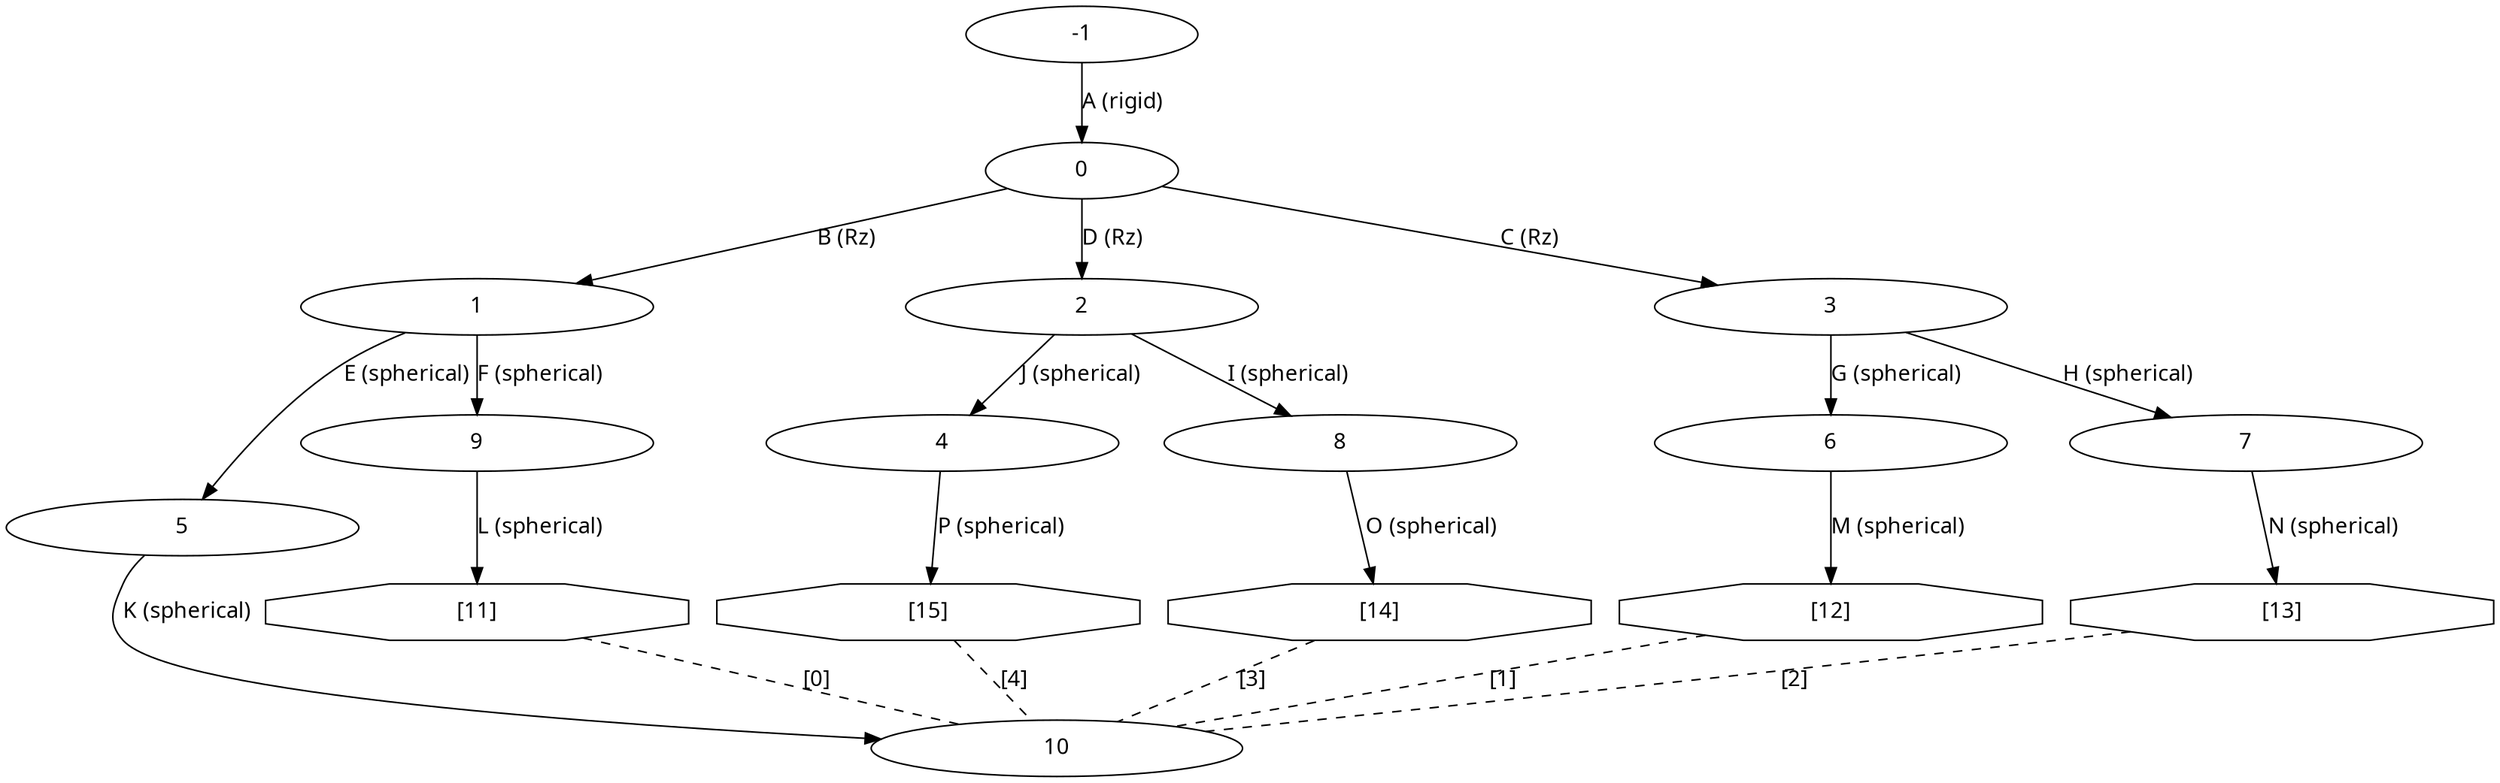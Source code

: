 digraph g {
	graph [bb="0,0,2763.4,492"];
	node [fontname=monoid,
		label="\N"
	];
	edge [dir=arrowtail,
		fontname=monoid
	];
	"0"	 [height=0.5,
		pos="1213.4,387",
		width=1.7151];
	"1"	 [height=0.5,
		pos="549.44,300",
		width=3.1233];
	"0" -> "1" [key=B,
	label="B (Rz)",
	lp="1072.4,343.5",
	pos="e,636.05,311.51 1156.7,379.7 1100.5,372.46 1012,361.02 935.44,351 836.98,338.12 724.41,323.23 646.35,312.87"];
"2" [height=0.5,
	pos="1213.4,300",
	width=3.1233];
"0" -> "2" [key=D,
label="D (Rz)",
lp="1350.4,343.5",
pos="e,1213.4,318 1213.4,368.97 1213.4,357.19 1213.4,341.56 1213.4,328.16"];
"3" [height=0.5,
pos="1888.4,300",
width=3.1233];
"0" -> "3" [key=C,
label="C (Rz)",
lp="1727.4,343.5",
pos="e,1800.7,311.31 1270.1,379.69 1385.2,364.87 1647.3,331.08 1790.6,312.62"];
"5" [height=0.5,
pos="112.44,159",
width=3.1233];
"1" -> "5" [key=E,
label="E (spherical)",
lp="330.44,256.5",
pos="e,107.57,177.06 437.64,298 318.02,294.71 142.4,286.13 120.44,264 100.81,244.22 101.72,210.76 105.67,186.93"];
"9" [height=0.5,
pos="539.44,213",
width=3.1233];
"1" -> "9" [key=F,
label="F (spherical)",
lp="755.44,256.5",
pos="e,541.51,231 547.37,281.97 546.01,270.19 544.22,254.56 542.68,241.16"];
"4" [height=0.5,
pos="987.44,213",
width=3.1233];
"2" -> "4" [key=J,
label="J (spherical)",
lp="1199.4,256.5",
pos="e,982.93,231.14 1118.4,290.37 1061.4,283.62 998.36,274.06 989.44,264 983.98,257.85 982.22,249.45 982.19,241.25"];
"8" [height=0.5,
pos="1435.4,213",
width=3.1233];
"2" -> "8" [key=I,
label="I (spherical)",
lp="1634.4,256.5",
pos="e,1432.1,231.24 1311.5,291.1 1353.7,285.53 1397.2,276.88 1413.4,264 1420.8,258.16 1425.7,249.39 1429,240.76"];
"6" [height=0.5,
pos="1888.4,213",
width=3.1233];
"3" -> "6" [key=G,
label="G (spherical)",
lp="2098.4,256.5",
pos="e,1888.4,231 1888.4,281.97 1888.4,270.19 1888.4,254.56 1888.4,241.16"];
"7" [height=0.5,
pos="2338.4,213",
width=3.1233];
"3" -> "7" [key=H,
label="H (spherical)",
lp="2535.4,256.5",
pos="e,2334.1,231.14 1998.3,296.17 2115.2,291.23 2286.9,281.16 2312.4,264 2320.7,258.46 2326.4,249.48 2330.4,240.59"];
"[15]" [height=0.5,
pos="1131.4,105",
shape=octagon,
width=3.752];
"4" -> "[15]" [key=P,
label="P (spherical)",
lp="1212.4,159",
pos="e,1048.8,119.45 984.81,194.76 983.57,178.67 984.58,155.57 997.44,141 1004,133.58 1020.1,127.22 1039,122"];
"10" [height=0.5,
pos="1221.4,18",
width=3.2858];
"5" -> "10" [key=K,
label="K (spherical)",
lp="463.44,105",
pos="e,1103.9,20.266 138.13,141.18 164.49,123.95 207.35,98.766 248.44,87 403.57,42.585 866.93,26.06 1093.7,20.514"];
"[12]" [height=0.5,
pos="1800.4,105",
shape=octagon,
width=3.752];
"6" -> "[12]" [key=M,
label="M (spherical)",
lp="2097.4,159",
pos="e,1845.2,123.18 1886.8,194.94 1884.5,179.19 1879.1,156.5 1866.4,141 1862.7,136.46 1858.3,132.41 1853.5,128.81"];
"[13]" [height=0.5,
pos="2212.4,105",
shape=octagon,
width=3.752];
"7" -> "[13]" [key=N,
label="N (spherical)",
lp="2548.4,159",
pos="e,2286.4,120.76 2337.4,194.72 2335.5,178.6 2330.4,155.49 2316.4,141 2310.4,134.7 2303.1,129.51 2295.4,125.22"];
"[14]" [height=0.5,
pos="1430.4,105",
shape=octagon,
width=3.752];
"8" -> "[14]" [key=O,
label="O (spherical)",
lp="1648.4,159",
pos="e,1431.3,123.05 1434.6,194.68 1433.8,177.82 1432.6,152.57 1431.7,133.15"];
"[11]" [height=0.5,
pos="822.44,105",
shape=octagon,
width=3.752];
"9" -> "[11]" [key=L,
label="L (spherical)",
lp="766.44,159",
pos="e,715.36,116.27 537,194.92 535.88,178.48 537.23,154.75 551.44,141 557.28,135.35 634.5,125.43 705.01,117.44"];
"[15]" -> "10" [key="[\"Abiflexx D4 1300\", \"J\"]",
dir=none,
label="[4]",
lp="1197.4,61.5",
pos="1150.1,86.974 1165.5,72.042 1187.4,50.928 1202.8,36.003",
style=dashed];
"[13]" -> "10" [key="[\"Abiflexx D4 1300\", \"D\"]",
dir=none,
label="[2]",
lp="1790.4,61.5",
pos="2096.8,94.85 1901.7,77.716 1510,43.331 1324,27.004",
style=dashed];
"[14]" -> "10" [key="[\"Abiflexx D4 1300\", \"C\"]",
dir=none,
label="[3]",
lp="1354.4,61.5",
pos="1387.1,86.974 1350.4,71.694 1298.2,49.94 1262.2,34.969",
style=dashed];
"[12]" -> "10" [key="[\"Abiflexx D4 1300\", \"B\"]",
dir=none,
label="[1]",
lp="1560.4,61.5",
pos="1710.6,91.502 1600.1,74.892 1413.8,46.905 1305.8,30.68",
style=dashed];
"[11]" -> "10" [key="[\"Abiflexx D4 1300\", \"A\"]",
dir=none,
label="[0]",
lp="1061.4,61.5",
pos="895.16,89.144 968.77,73.093 1081.7,48.467 1153.5,32.804",
style=dashed];
"-1" [height=0.5,
pos="1213.4,474",
width=2.0582];
"-1" -> "0" [key=A,
label="A (rigid)",
lp="1330.9,430.5",
pos="e,1213.4,405 1213.4,455.97 1213.4,444.19 1213.4,428.56 1213.4,415.16"];
}
